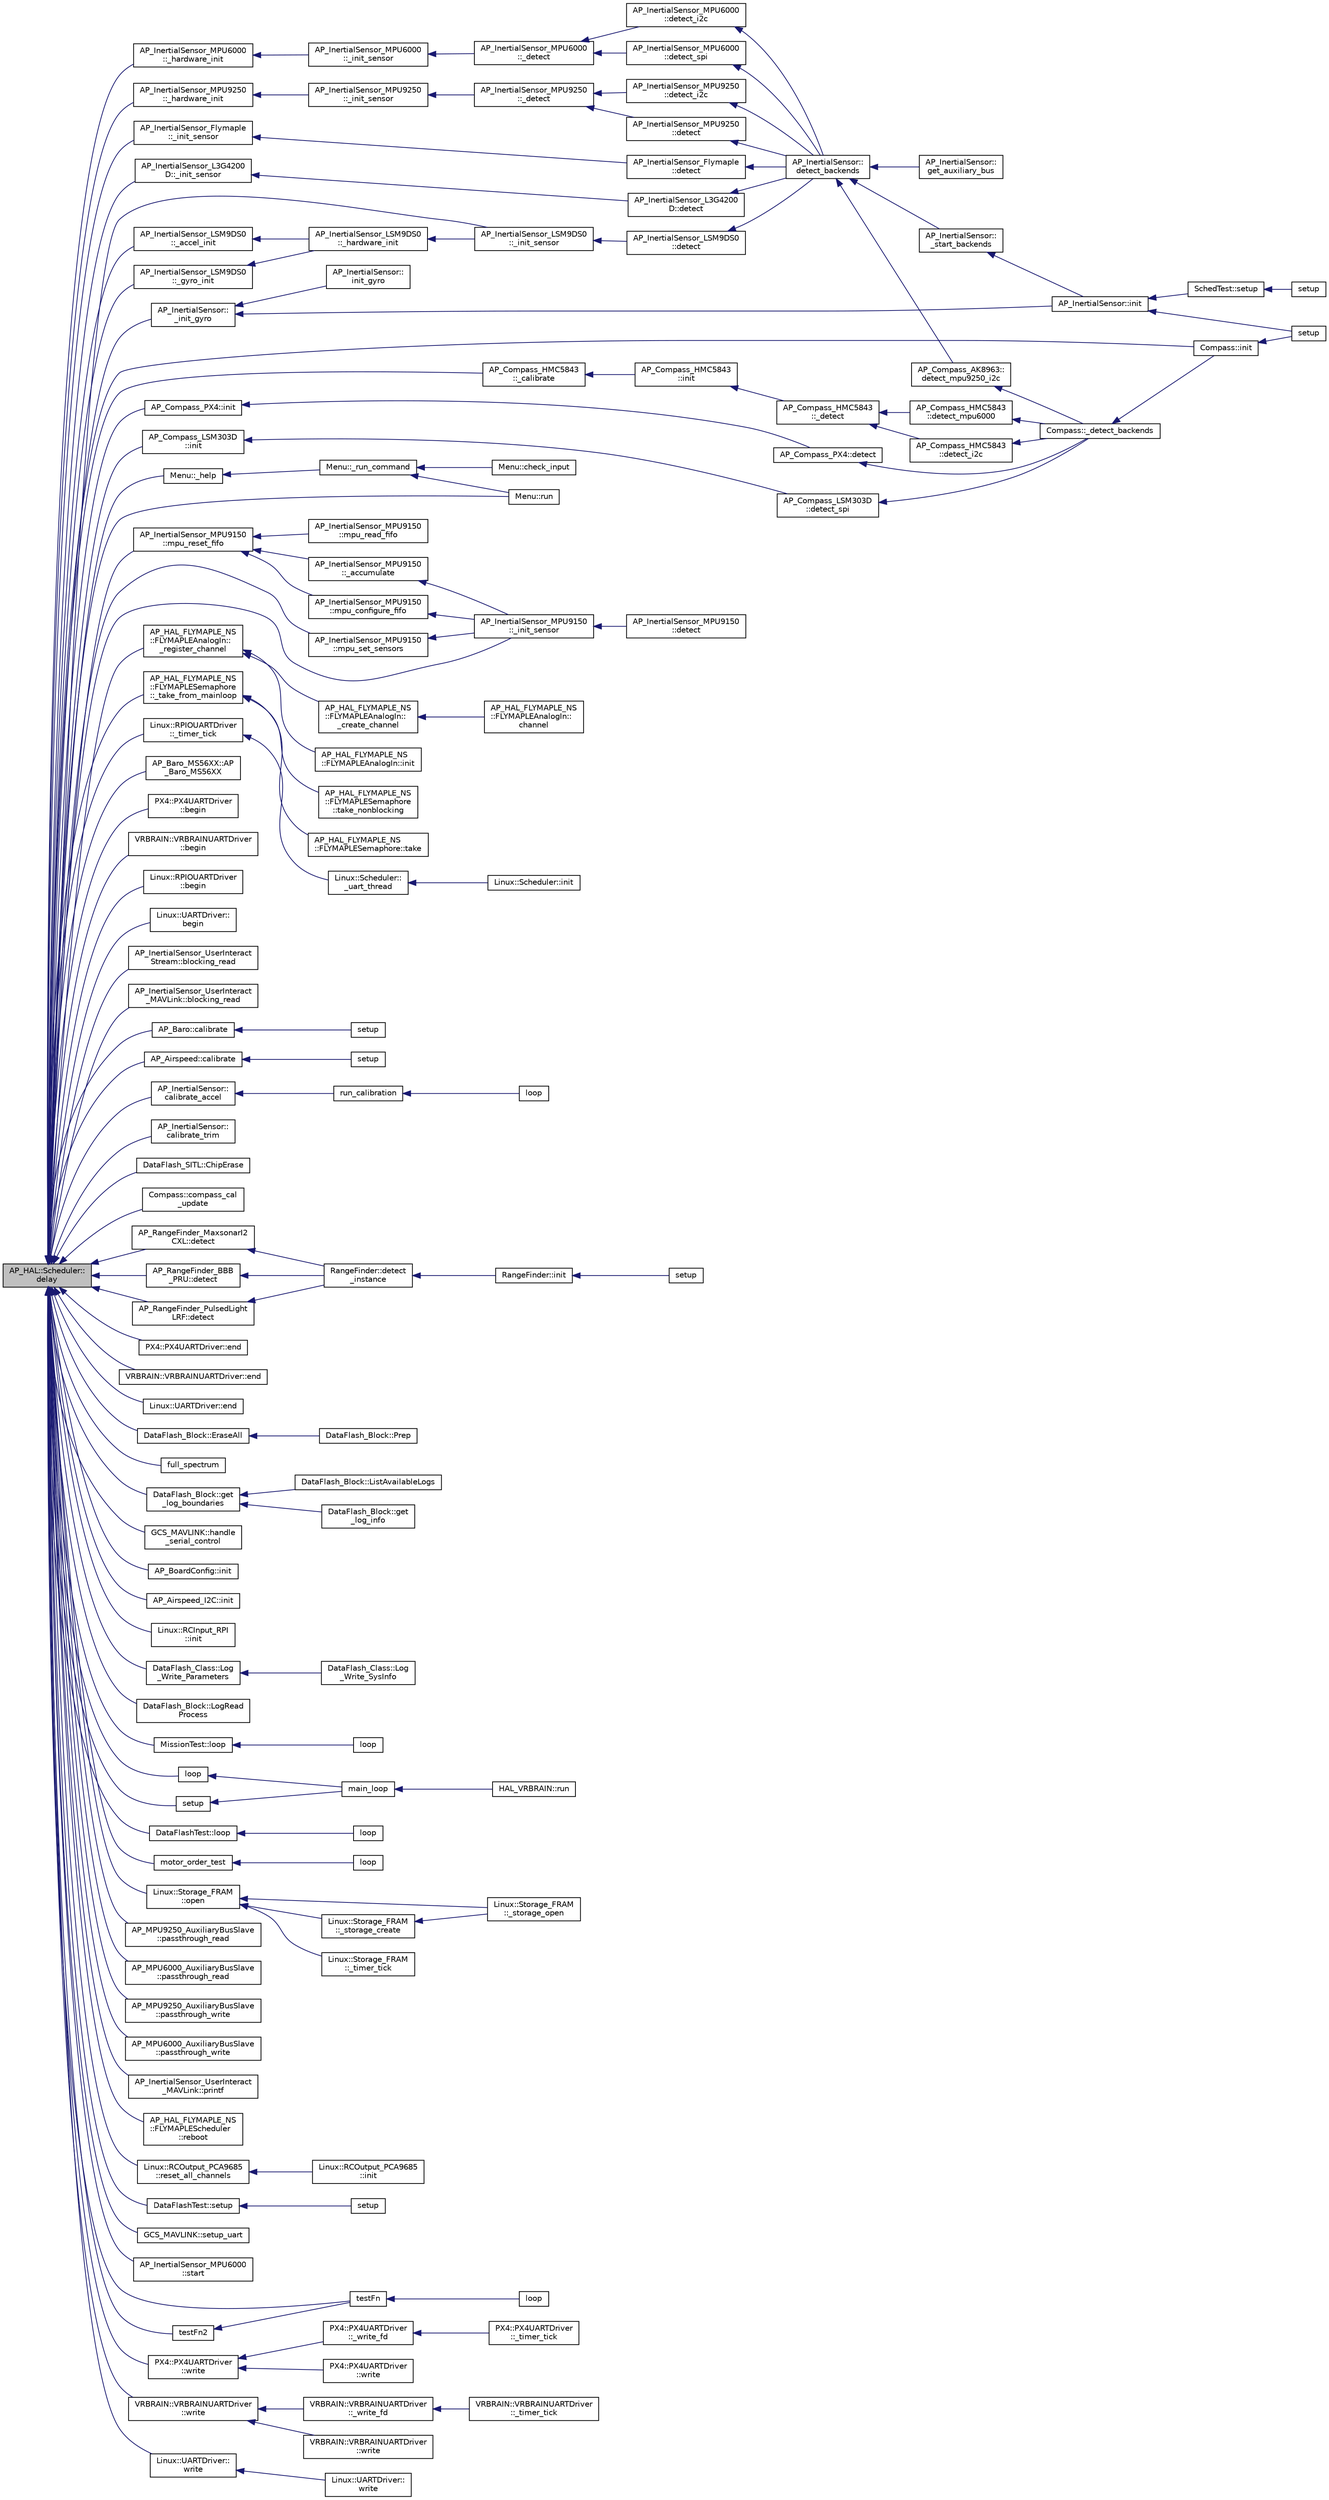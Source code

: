 digraph "AP_HAL::Scheduler::delay"
{
 // INTERACTIVE_SVG=YES
  edge [fontname="Helvetica",fontsize="10",labelfontname="Helvetica",labelfontsize="10"];
  node [fontname="Helvetica",fontsize="10",shape=record];
  rankdir="LR";
  Node1 [label="AP_HAL::Scheduler::\ldelay",height=0.2,width=0.4,color="black", fillcolor="grey75", style="filled", fontcolor="black"];
  Node1 -> Node2 [dir="back",color="midnightblue",fontsize="10",style="solid",fontname="Helvetica"];
  Node2 [label="AP_InertialSensor_LSM9DS0\l::_accel_init",height=0.2,width=0.4,color="black", fillcolor="white", style="filled",URL="$classAP__InertialSensor__LSM9DS0.html#aaf475e872a0f8700eeaae195ea69f097"];
  Node2 -> Node3 [dir="back",color="midnightblue",fontsize="10",style="solid",fontname="Helvetica"];
  Node3 [label="AP_InertialSensor_LSM9DS0\l::_hardware_init",height=0.2,width=0.4,color="black", fillcolor="white", style="filled",URL="$classAP__InertialSensor__LSM9DS0.html#acb102d8d40344dc71c8332ddbb45cb73"];
  Node3 -> Node4 [dir="back",color="midnightblue",fontsize="10",style="solid",fontname="Helvetica"];
  Node4 [label="AP_InertialSensor_LSM9DS0\l::_init_sensor",height=0.2,width=0.4,color="black", fillcolor="white", style="filled",URL="$classAP__InertialSensor__LSM9DS0.html#a62227996a40da07a9733ace45b6b0c71"];
  Node4 -> Node5 [dir="back",color="midnightblue",fontsize="10",style="solid",fontname="Helvetica"];
  Node5 [label="AP_InertialSensor_LSM9DS0\l::detect",height=0.2,width=0.4,color="black", fillcolor="white", style="filled",URL="$classAP__InertialSensor__LSM9DS0.html#a7230ea583e99a0fb4ae49a2205ea67e8"];
  Node5 -> Node6 [dir="back",color="midnightblue",fontsize="10",style="solid",fontname="Helvetica"];
  Node6 [label="AP_InertialSensor::\ldetect_backends",height=0.2,width=0.4,color="black", fillcolor="white", style="filled",URL="$classAP__InertialSensor.html#a8967734e82a4f472c6d8ddd8db656804"];
  Node6 -> Node7 [dir="back",color="midnightblue",fontsize="10",style="solid",fontname="Helvetica"];
  Node7 [label="AP_InertialSensor::\l_start_backends",height=0.2,width=0.4,color="black", fillcolor="white", style="filled",URL="$classAP__InertialSensor.html#a9949b7e301b0d7a5f3e59385d2e8d97a"];
  Node7 -> Node8 [dir="back",color="midnightblue",fontsize="10",style="solid",fontname="Helvetica"];
  Node8 [label="AP_InertialSensor::init",height=0.2,width=0.4,color="black", fillcolor="white", style="filled",URL="$classAP__InertialSensor.html#ab1cdd1c7cc2a0a2631e5deadfc960e80"];
  Node8 -> Node9 [dir="back",color="midnightblue",fontsize="10",style="solid",fontname="Helvetica"];
  Node9 [label="SchedTest::setup",height=0.2,width=0.4,color="black", fillcolor="white", style="filled",URL="$classSchedTest.html#ae9afb73f76391e34d47286a516fe5292"];
  Node9 -> Node10 [dir="back",color="midnightblue",fontsize="10",style="solid",fontname="Helvetica"];
  Node10 [label="setup",height=0.2,width=0.4,color="black", fillcolor="white", style="filled",URL="$Scheduler__test_8cpp.html#a7dfd9b79bc5a37d7df40207afbc5431f"];
  Node8 -> Node11 [dir="back",color="midnightblue",fontsize="10",style="solid",fontname="Helvetica"];
  Node11 [label="setup",height=0.2,width=0.4,color="black", fillcolor="white", style="filled",URL="$AHRS__Test_8cpp.html#a7dfd9b79bc5a37d7df40207afbc5431f"];
  Node6 -> Node12 [dir="back",color="midnightblue",fontsize="10",style="solid",fontname="Helvetica"];
  Node12 [label="AP_Compass_AK8963::\ldetect_mpu9250_i2c",height=0.2,width=0.4,color="black", fillcolor="white", style="filled",URL="$classAP__Compass__AK8963.html#a0d77d55639011a39fa39a3fbfb11b9be"];
  Node12 -> Node13 [dir="back",color="midnightblue",fontsize="10",style="solid",fontname="Helvetica"];
  Node13 [label="Compass::_detect_backends",height=0.2,width=0.4,color="black", fillcolor="white", style="filled",URL="$classCompass.html#a1c48170d8c8966b22fb150b1634443ec"];
  Node13 -> Node14 [dir="back",color="midnightblue",fontsize="10",style="solid",fontname="Helvetica"];
  Node14 [label="Compass::init",height=0.2,width=0.4,color="black", fillcolor="white", style="filled",URL="$classCompass.html#a190aefc281aba88c7b16e4fc58035c5e"];
  Node14 -> Node11 [dir="back",color="midnightblue",fontsize="10",style="solid",fontname="Helvetica"];
  Node6 -> Node15 [dir="back",color="midnightblue",fontsize="10",style="solid",fontname="Helvetica"];
  Node15 [label="AP_InertialSensor::\lget_auxiliary_bus",height=0.2,width=0.4,color="black", fillcolor="white", style="filled",URL="$classAP__InertialSensor.html#ad649def5689aecaebca16cf910d77fd8"];
  Node1 -> Node16 [dir="back",color="midnightblue",fontsize="10",style="solid",fontname="Helvetica"];
  Node16 [label="AP_Compass_HMC5843\l::_calibrate",height=0.2,width=0.4,color="black", fillcolor="white", style="filled",URL="$classAP__Compass__HMC5843.html#a9e3aafaa39303b535ee18734a37bd302"];
  Node16 -> Node17 [dir="back",color="midnightblue",fontsize="10",style="solid",fontname="Helvetica"];
  Node17 [label="AP_Compass_HMC5843\l::init",height=0.2,width=0.4,color="black", fillcolor="white", style="filled",URL="$classAP__Compass__HMC5843.html#ae8fe5f87eb75452d7cfd4293a9bbfc7e"];
  Node17 -> Node18 [dir="back",color="midnightblue",fontsize="10",style="solid",fontname="Helvetica"];
  Node18 [label="AP_Compass_HMC5843\l::_detect",height=0.2,width=0.4,color="black", fillcolor="white", style="filled",URL="$classAP__Compass__HMC5843.html#a6cde73dacd04d683c7d322092bc8e0d2"];
  Node18 -> Node19 [dir="back",color="midnightblue",fontsize="10",style="solid",fontname="Helvetica"];
  Node19 [label="AP_Compass_HMC5843\l::detect_i2c",height=0.2,width=0.4,color="black", fillcolor="white", style="filled",URL="$classAP__Compass__HMC5843.html#af8b259ced00dad7c679fc23c4df82e55"];
  Node19 -> Node13 [dir="back",color="midnightblue",fontsize="10",style="solid",fontname="Helvetica"];
  Node18 -> Node20 [dir="back",color="midnightblue",fontsize="10",style="solid",fontname="Helvetica"];
  Node20 [label="AP_Compass_HMC5843\l::detect_mpu6000",height=0.2,width=0.4,color="black", fillcolor="white", style="filled",URL="$classAP__Compass__HMC5843.html#a2d2ef5ae1ad3257d2e44ffb6eeb1b866"];
  Node20 -> Node13 [dir="back",color="midnightblue",fontsize="10",style="solid",fontname="Helvetica"];
  Node1 -> Node21 [dir="back",color="midnightblue",fontsize="10",style="solid",fontname="Helvetica"];
  Node21 [label="AP_InertialSensor_LSM9DS0\l::_gyro_init",height=0.2,width=0.4,color="black", fillcolor="white", style="filled",URL="$classAP__InertialSensor__LSM9DS0.html#a3ea0c053fc2c57d0fd57f78011c6959a"];
  Node21 -> Node3 [dir="back",color="midnightblue",fontsize="10",style="solid",fontname="Helvetica"];
  Node1 -> Node22 [dir="back",color="midnightblue",fontsize="10",style="solid",fontname="Helvetica"];
  Node22 [label="AP_InertialSensor_MPU9250\l::_hardware_init",height=0.2,width=0.4,color="black", fillcolor="white", style="filled",URL="$classAP__InertialSensor__MPU9250.html#a7915f9935d7e94cc17611d0a2927a1c9"];
  Node22 -> Node23 [dir="back",color="midnightblue",fontsize="10",style="solid",fontname="Helvetica"];
  Node23 [label="AP_InertialSensor_MPU9250\l::_init_sensor",height=0.2,width=0.4,color="black", fillcolor="white", style="filled",URL="$classAP__InertialSensor__MPU9250.html#a8eaf550b652bbf44d3c113807c3a7b27"];
  Node23 -> Node24 [dir="back",color="midnightblue",fontsize="10",style="solid",fontname="Helvetica"];
  Node24 [label="AP_InertialSensor_MPU9250\l::_detect",height=0.2,width=0.4,color="black", fillcolor="white", style="filled",URL="$classAP__InertialSensor__MPU9250.html#aa21bf1c9641b52b380aa5446d9c22729"];
  Node24 -> Node25 [dir="back",color="midnightblue",fontsize="10",style="solid",fontname="Helvetica"];
  Node25 [label="AP_InertialSensor_MPU9250\l::detect",height=0.2,width=0.4,color="black", fillcolor="white", style="filled",URL="$classAP__InertialSensor__MPU9250.html#ad855b503292ccf6630c5df05ac5893bc"];
  Node25 -> Node6 [dir="back",color="midnightblue",fontsize="10",style="solid",fontname="Helvetica"];
  Node24 -> Node26 [dir="back",color="midnightblue",fontsize="10",style="solid",fontname="Helvetica"];
  Node26 [label="AP_InertialSensor_MPU9250\l::detect_i2c",height=0.2,width=0.4,color="black", fillcolor="white", style="filled",URL="$classAP__InertialSensor__MPU9250.html#ad5d530a2bb50d34a7476898369c239d5"];
  Node26 -> Node6 [dir="back",color="midnightblue",fontsize="10",style="solid",fontname="Helvetica"];
  Node1 -> Node27 [dir="back",color="midnightblue",fontsize="10",style="solid",fontname="Helvetica"];
  Node27 [label="AP_InertialSensor_MPU6000\l::_hardware_init",height=0.2,width=0.4,color="black", fillcolor="white", style="filled",URL="$classAP__InertialSensor__MPU6000.html#ab1b55d6a0819436152c2a8dc6780104f"];
  Node27 -> Node28 [dir="back",color="midnightblue",fontsize="10",style="solid",fontname="Helvetica"];
  Node28 [label="AP_InertialSensor_MPU6000\l::_init_sensor",height=0.2,width=0.4,color="black", fillcolor="white", style="filled",URL="$classAP__InertialSensor__MPU6000.html#a50be758eef3a4d1538323bab21349d2c"];
  Node28 -> Node29 [dir="back",color="midnightblue",fontsize="10",style="solid",fontname="Helvetica"];
  Node29 [label="AP_InertialSensor_MPU6000\l::_detect",height=0.2,width=0.4,color="black", fillcolor="white", style="filled",URL="$classAP__InertialSensor__MPU6000.html#a9dd2ad096a05bf6c0a616ad8d75c0853"];
  Node29 -> Node30 [dir="back",color="midnightblue",fontsize="10",style="solid",fontname="Helvetica"];
  Node30 [label="AP_InertialSensor_MPU6000\l::detect_i2c",height=0.2,width=0.4,color="black", fillcolor="white", style="filled",URL="$classAP__InertialSensor__MPU6000.html#a1f124c85e350b17ad5313643eb0ecc98"];
  Node30 -> Node6 [dir="back",color="midnightblue",fontsize="10",style="solid",fontname="Helvetica"];
  Node29 -> Node31 [dir="back",color="midnightblue",fontsize="10",style="solid",fontname="Helvetica"];
  Node31 [label="AP_InertialSensor_MPU6000\l::detect_spi",height=0.2,width=0.4,color="black", fillcolor="white", style="filled",URL="$classAP__InertialSensor__MPU6000.html#ace4117460d79d69bcf4125dfbd38a22d"];
  Node31 -> Node6 [dir="back",color="midnightblue",fontsize="10",style="solid",fontname="Helvetica"];
  Node1 -> Node32 [dir="back",color="midnightblue",fontsize="10",style="solid",fontname="Helvetica"];
  Node32 [label="Menu::_help",height=0.2,width=0.4,color="black", fillcolor="white", style="filled",URL="$classMenu.html#abdbbcbf943aef6f367b181cdf5df58ec",tooltip="implements the &#39;help&#39; command "];
  Node32 -> Node33 [dir="back",color="midnightblue",fontsize="10",style="solid",fontname="Helvetica"];
  Node33 [label="Menu::_run_command",height=0.2,width=0.4,color="black", fillcolor="white", style="filled",URL="$classMenu.html#a95896e17c24c512b0ffded9661204cc9"];
  Node33 -> Node34 [dir="back",color="midnightblue",fontsize="10",style="solid",fontname="Helvetica"];
  Node34 [label="Menu::check_input",height=0.2,width=0.4,color="black", fillcolor="white", style="filled",URL="$classMenu.html#a5ee8a65cae6ca12d570d5f665e2c665c"];
  Node33 -> Node35 [dir="back",color="midnightblue",fontsize="10",style="solid",fontname="Helvetica"];
  Node35 [label="Menu::run",height=0.2,width=0.4,color="black", fillcolor="white", style="filled",URL="$classMenu.html#a8424e0886499d6901c1d2406c568709c",tooltip="menu runner "];
  Node1 -> Node36 [dir="back",color="midnightblue",fontsize="10",style="solid",fontname="Helvetica"];
  Node36 [label="AP_InertialSensor::\l_init_gyro",height=0.2,width=0.4,color="black", fillcolor="white", style="filled",URL="$classAP__InertialSensor.html#a8744303832541bef0025d9698468938c"];
  Node36 -> Node8 [dir="back",color="midnightblue",fontsize="10",style="solid",fontname="Helvetica"];
  Node36 -> Node37 [dir="back",color="midnightblue",fontsize="10",style="solid",fontname="Helvetica"];
  Node37 [label="AP_InertialSensor::\linit_gyro",height=0.2,width=0.4,color="black", fillcolor="white", style="filled",URL="$classAP__InertialSensor.html#a424609d1eb3dc8473040c9e6f87771ad"];
  Node1 -> Node38 [dir="back",color="midnightblue",fontsize="10",style="solid",fontname="Helvetica"];
  Node38 [label="AP_InertialSensor_Flymaple\l::_init_sensor",height=0.2,width=0.4,color="black", fillcolor="white", style="filled",URL="$classAP__InertialSensor__Flymaple.html#ab88dfea90e4a971be10615f68d4e89bf"];
  Node38 -> Node39 [dir="back",color="midnightblue",fontsize="10",style="solid",fontname="Helvetica"];
  Node39 [label="AP_InertialSensor_Flymaple\l::detect",height=0.2,width=0.4,color="black", fillcolor="white", style="filled",URL="$classAP__InertialSensor__Flymaple.html#ae3e691d7e30d800ca000f31c7cbb4b6b"];
  Node39 -> Node6 [dir="back",color="midnightblue",fontsize="10",style="solid",fontname="Helvetica"];
  Node1 -> Node40 [dir="back",color="midnightblue",fontsize="10",style="solid",fontname="Helvetica"];
  Node40 [label="AP_InertialSensor_MPU9150\l::_init_sensor",height=0.2,width=0.4,color="black", fillcolor="white", style="filled",URL="$classAP__InertialSensor__MPU9150.html#a5d916ede262de822fd6ab45c93e036ae"];
  Node40 -> Node41 [dir="back",color="midnightblue",fontsize="10",style="solid",fontname="Helvetica"];
  Node41 [label="AP_InertialSensor_MPU9150\l::detect",height=0.2,width=0.4,color="black", fillcolor="white", style="filled",URL="$classAP__InertialSensor__MPU9150.html#a5ccaed9383c0dd4ba0450d690f2284b7"];
  Node1 -> Node42 [dir="back",color="midnightblue",fontsize="10",style="solid",fontname="Helvetica"];
  Node42 [label="AP_InertialSensor_L3G4200\lD::_init_sensor",height=0.2,width=0.4,color="black", fillcolor="white", style="filled",URL="$classAP__InertialSensor__L3G4200D.html#ab760fee272b11822568d94d55734d2f2"];
  Node42 -> Node43 [dir="back",color="midnightblue",fontsize="10",style="solid",fontname="Helvetica"];
  Node43 [label="AP_InertialSensor_L3G4200\lD::detect",height=0.2,width=0.4,color="black", fillcolor="white", style="filled",URL="$classAP__InertialSensor__L3G4200D.html#a703c8cb7bc62f267094a027bb43da4f6"];
  Node43 -> Node6 [dir="back",color="midnightblue",fontsize="10",style="solid",fontname="Helvetica"];
  Node1 -> Node4 [dir="back",color="midnightblue",fontsize="10",style="solid",fontname="Helvetica"];
  Node1 -> Node44 [dir="back",color="midnightblue",fontsize="10",style="solid",fontname="Helvetica"];
  Node44 [label="AP_HAL_FLYMAPLE_NS\l::FLYMAPLEAnalogIn::\l_register_channel",height=0.2,width=0.4,color="black", fillcolor="white", style="filled",URL="$classAP__HAL__FLYMAPLE__NS_1_1FLYMAPLEAnalogIn.html#a464a230e09b4da2b1833c78272298dc2"];
  Node44 -> Node45 [dir="back",color="midnightblue",fontsize="10",style="solid",fontname="Helvetica"];
  Node45 [label="AP_HAL_FLYMAPLE_NS\l::FLYMAPLEAnalogIn::init",height=0.2,width=0.4,color="black", fillcolor="white", style="filled",URL="$classAP__HAL__FLYMAPLE__NS_1_1FLYMAPLEAnalogIn.html#ae423a39ebccf9024db5e7097a6c0a7ca"];
  Node44 -> Node46 [dir="back",color="midnightblue",fontsize="10",style="solid",fontname="Helvetica"];
  Node46 [label="AP_HAL_FLYMAPLE_NS\l::FLYMAPLEAnalogIn::\l_create_channel",height=0.2,width=0.4,color="black", fillcolor="white", style="filled",URL="$classAP__HAL__FLYMAPLE__NS_1_1FLYMAPLEAnalogIn.html#aeb59ca848fa480afa4de9877378789f8"];
  Node46 -> Node47 [dir="back",color="midnightblue",fontsize="10",style="solid",fontname="Helvetica"];
  Node47 [label="AP_HAL_FLYMAPLE_NS\l::FLYMAPLEAnalogIn::\lchannel",height=0.2,width=0.4,color="black", fillcolor="white", style="filled",URL="$classAP__HAL__FLYMAPLE__NS_1_1FLYMAPLEAnalogIn.html#ab812f17de508aed353d5676b7aa7f781"];
  Node1 -> Node48 [dir="back",color="midnightblue",fontsize="10",style="solid",fontname="Helvetica"];
  Node48 [label="AP_HAL_FLYMAPLE_NS\l::FLYMAPLESemaphore\l::_take_from_mainloop",height=0.2,width=0.4,color="black", fillcolor="white", style="filled",URL="$classAP__HAL__FLYMAPLE__NS_1_1FLYMAPLESemaphore.html#aed972fde1feca0e9a5ddc06f136eb109"];
  Node48 -> Node49 [dir="back",color="midnightblue",fontsize="10",style="solid",fontname="Helvetica"];
  Node49 [label="AP_HAL_FLYMAPLE_NS\l::FLYMAPLESemaphore::take",height=0.2,width=0.4,color="black", fillcolor="white", style="filled",URL="$classAP__HAL__FLYMAPLE__NS_1_1FLYMAPLESemaphore.html#aa19bab1fef9d9c5aa91da3c606ecd129"];
  Node48 -> Node50 [dir="back",color="midnightblue",fontsize="10",style="solid",fontname="Helvetica"];
  Node50 [label="AP_HAL_FLYMAPLE_NS\l::FLYMAPLESemaphore\l::take_nonblocking",height=0.2,width=0.4,color="black", fillcolor="white", style="filled",URL="$classAP__HAL__FLYMAPLE__NS_1_1FLYMAPLESemaphore.html#ad241d2ea822f3a86d355a503fd4ea299"];
  Node1 -> Node51 [dir="back",color="midnightblue",fontsize="10",style="solid",fontname="Helvetica"];
  Node51 [label="Linux::RPIOUARTDriver\l::_timer_tick",height=0.2,width=0.4,color="black", fillcolor="white", style="filled",URL="$classLinux_1_1RPIOUARTDriver.html#ab5553bf130bd1b133d8c03fd67b769be"];
  Node51 -> Node52 [dir="back",color="midnightblue",fontsize="10",style="solid",fontname="Helvetica"];
  Node52 [label="Linux::Scheduler::\l_uart_thread",height=0.2,width=0.4,color="black", fillcolor="white", style="filled",URL="$classLinux_1_1Scheduler.html#a599c62f8da5b055f5c3aca38b39de583"];
  Node52 -> Node53 [dir="back",color="midnightblue",fontsize="10",style="solid",fontname="Helvetica"];
  Node53 [label="Linux::Scheduler::init",height=0.2,width=0.4,color="black", fillcolor="white", style="filled",URL="$classLinux_1_1Scheduler.html#a58e61fba523c82d8c0f7f26f4e1b0ff8"];
  Node1 -> Node54 [dir="back",color="midnightblue",fontsize="10",style="solid",fontname="Helvetica"];
  Node54 [label="AP_Baro_MS56XX::AP\l_Baro_MS56XX",height=0.2,width=0.4,color="black", fillcolor="white", style="filled",URL="$classAP__Baro__MS56XX.html#af56400c21e9cfbadf82c495a7da0aab3"];
  Node1 -> Node55 [dir="back",color="midnightblue",fontsize="10",style="solid",fontname="Helvetica"];
  Node55 [label="PX4::PX4UARTDriver\l::begin",height=0.2,width=0.4,color="black", fillcolor="white", style="filled",URL="$classPX4_1_1PX4UARTDriver.html#a504e88a18d9449552c5ddfe94e14964f"];
  Node1 -> Node56 [dir="back",color="midnightblue",fontsize="10",style="solid",fontname="Helvetica"];
  Node56 [label="VRBRAIN::VRBRAINUARTDriver\l::begin",height=0.2,width=0.4,color="black", fillcolor="white", style="filled",URL="$classVRBRAIN_1_1VRBRAINUARTDriver.html#a8ca012e11aed6248b50d5e382c3e1084"];
  Node1 -> Node57 [dir="back",color="midnightblue",fontsize="10",style="solid",fontname="Helvetica"];
  Node57 [label="Linux::RPIOUARTDriver\l::begin",height=0.2,width=0.4,color="black", fillcolor="white", style="filled",URL="$classLinux_1_1RPIOUARTDriver.html#ab1aeed6da0769e1add420c3946f68769"];
  Node1 -> Node58 [dir="back",color="midnightblue",fontsize="10",style="solid",fontname="Helvetica"];
  Node58 [label="Linux::UARTDriver::\lbegin",height=0.2,width=0.4,color="black", fillcolor="white", style="filled",URL="$classLinux_1_1UARTDriver.html#a3c0680a281a3832fe9bae399ef9b8854"];
  Node1 -> Node59 [dir="back",color="midnightblue",fontsize="10",style="solid",fontname="Helvetica"];
  Node59 [label="AP_InertialSensor_UserInteract\lStream::blocking_read",height=0.2,width=0.4,color="black", fillcolor="white", style="filled",URL="$classAP__InertialSensor__UserInteractStream.html#ad54f70bec8b0e4a8a2d3d4383de05c07"];
  Node1 -> Node60 [dir="back",color="midnightblue",fontsize="10",style="solid",fontname="Helvetica"];
  Node60 [label="AP_InertialSensor_UserInteract\l_MAVLink::blocking_read",height=0.2,width=0.4,color="black", fillcolor="white", style="filled",URL="$classAP__InertialSensor__UserInteract__MAVLink.html#a48aca70929432691988f04da6a6797e9"];
  Node1 -> Node61 [dir="back",color="midnightblue",fontsize="10",style="solid",fontname="Helvetica"];
  Node61 [label="AP_Baro::calibrate",height=0.2,width=0.4,color="black", fillcolor="white", style="filled",URL="$classAP__Baro.html#aead101a2ea48cacf195ea157e8b5c7da"];
  Node61 -> Node62 [dir="back",color="midnightblue",fontsize="10",style="solid",fontname="Helvetica"];
  Node62 [label="setup",height=0.2,width=0.4,color="black", fillcolor="white", style="filled",URL="$BARO__generic_8cpp.html#a4fc01d736fe50cf5b977f755b675f11d"];
  Node1 -> Node63 [dir="back",color="midnightblue",fontsize="10",style="solid",fontname="Helvetica"];
  Node63 [label="AP_Airspeed::calibrate",height=0.2,width=0.4,color="black", fillcolor="white", style="filled",URL="$classAP__Airspeed.html#afb7c91590b3efc00ee2d72cc6bcc856f"];
  Node63 -> Node64 [dir="back",color="midnightblue",fontsize="10",style="solid",fontname="Helvetica"];
  Node64 [label="setup",height=0.2,width=0.4,color="black", fillcolor="white", style="filled",URL="$Airspeed_8cpp.html#a4fc01d736fe50cf5b977f755b675f11d"];
  Node1 -> Node65 [dir="back",color="midnightblue",fontsize="10",style="solid",fontname="Helvetica"];
  Node65 [label="AP_InertialSensor::\lcalibrate_accel",height=0.2,width=0.4,color="black", fillcolor="white", style="filled",URL="$classAP__InertialSensor.html#a9a2e96ead5ec6958cc5428807318ee6b"];
  Node65 -> Node66 [dir="back",color="midnightblue",fontsize="10",style="solid",fontname="Helvetica"];
  Node66 [label="run_calibration",height=0.2,width=0.4,color="black", fillcolor="white", style="filled",URL="$INS__generic_8cpp.html#a2678ad991b638bbaac0ea234cdc5d60b"];
  Node66 -> Node67 [dir="back",color="midnightblue",fontsize="10",style="solid",fontname="Helvetica"];
  Node67 [label="loop",height=0.2,width=0.4,color="black", fillcolor="white", style="filled",URL="$INS__generic_8cpp.html#a0b33edabd7f1c4e4a0bf32c67269be2f"];
  Node1 -> Node68 [dir="back",color="midnightblue",fontsize="10",style="solid",fontname="Helvetica"];
  Node68 [label="AP_InertialSensor::\lcalibrate_trim",height=0.2,width=0.4,color="black", fillcolor="white", style="filled",URL="$classAP__InertialSensor.html#ad87496184e3c6a775a10b3b5eb069cd9"];
  Node1 -> Node69 [dir="back",color="midnightblue",fontsize="10",style="solid",fontname="Helvetica"];
  Node69 [label="DataFlash_SITL::ChipErase",height=0.2,width=0.4,color="black", fillcolor="white", style="filled",URL="$classDataFlash__SITL.html#ad6928652daaf4700ecbf89abe32e66e5"];
  Node1 -> Node70 [dir="back",color="midnightblue",fontsize="10",style="solid",fontname="Helvetica"];
  Node70 [label="Compass::compass_cal\l_update",height=0.2,width=0.4,color="black", fillcolor="white", style="filled",URL="$classCompass.html#ab8b1d18b185660a957d2faf417e9b1dd"];
  Node1 -> Node71 [dir="back",color="midnightblue",fontsize="10",style="solid",fontname="Helvetica"];
  Node71 [label="AP_RangeFinder_MaxsonarI2\lCXL::detect",height=0.2,width=0.4,color="black", fillcolor="white", style="filled",URL="$classAP__RangeFinder__MaxsonarI2CXL.html#a63b2fdab67041f94c16928e1764871b2"];
  Node71 -> Node72 [dir="back",color="midnightblue",fontsize="10",style="solid",fontname="Helvetica"];
  Node72 [label="RangeFinder::detect\l_instance",height=0.2,width=0.4,color="black", fillcolor="white", style="filled",URL="$classRangeFinder.html#a7f7f9dce880eb37d53df67cba39bdda9"];
  Node72 -> Node73 [dir="back",color="midnightblue",fontsize="10",style="solid",fontname="Helvetica"];
  Node73 [label="RangeFinder::init",height=0.2,width=0.4,color="black", fillcolor="white", style="filled",URL="$classRangeFinder.html#a1c2d6a488e35a856814b5d48ca3d5d9e"];
  Node73 -> Node74 [dir="back",color="midnightblue",fontsize="10",style="solid",fontname="Helvetica"];
  Node74 [label="setup",height=0.2,width=0.4,color="black", fillcolor="white", style="filled",URL="$RFIND__test_8cpp.html#a4fc01d736fe50cf5b977f755b675f11d"];
  Node1 -> Node75 [dir="back",color="midnightblue",fontsize="10",style="solid",fontname="Helvetica"];
  Node75 [label="AP_RangeFinder_BBB\l_PRU::detect",height=0.2,width=0.4,color="black", fillcolor="white", style="filled",URL="$classAP__RangeFinder__BBB__PRU.html#ab94b345fb67b99e3e9caefb0d33957ef"];
  Node75 -> Node72 [dir="back",color="midnightblue",fontsize="10",style="solid",fontname="Helvetica"];
  Node1 -> Node76 [dir="back",color="midnightblue",fontsize="10",style="solid",fontname="Helvetica"];
  Node76 [label="AP_RangeFinder_PulsedLight\lLRF::detect",height=0.2,width=0.4,color="black", fillcolor="white", style="filled",URL="$classAP__RangeFinder__PulsedLightLRF.html#a12f05561023eacee38730a22aeaef09c"];
  Node76 -> Node72 [dir="back",color="midnightblue",fontsize="10",style="solid",fontname="Helvetica"];
  Node1 -> Node77 [dir="back",color="midnightblue",fontsize="10",style="solid",fontname="Helvetica"];
  Node77 [label="PX4::PX4UARTDriver::end",height=0.2,width=0.4,color="black", fillcolor="white", style="filled",URL="$classPX4_1_1PX4UARTDriver.html#abdc913b4417cde8c0402763d576fe70f"];
  Node1 -> Node78 [dir="back",color="midnightblue",fontsize="10",style="solid",fontname="Helvetica"];
  Node78 [label="VRBRAIN::VRBRAINUARTDriver::end",height=0.2,width=0.4,color="black", fillcolor="white", style="filled",URL="$classVRBRAIN_1_1VRBRAINUARTDriver.html#a2afdb4361f0b242ba9c384870e8143b8"];
  Node1 -> Node79 [dir="back",color="midnightblue",fontsize="10",style="solid",fontname="Helvetica"];
  Node79 [label="Linux::UARTDriver::end",height=0.2,width=0.4,color="black", fillcolor="white", style="filled",URL="$classLinux_1_1UARTDriver.html#ae231160b2d30abfbd04804430c7fb23b"];
  Node1 -> Node80 [dir="back",color="midnightblue",fontsize="10",style="solid",fontname="Helvetica"];
  Node80 [label="DataFlash_Block::EraseAll",height=0.2,width=0.4,color="black", fillcolor="white", style="filled",URL="$classDataFlash__Block.html#a731e8607ad128e986be1236d44e8d196"];
  Node80 -> Node81 [dir="back",color="midnightblue",fontsize="10",style="solid",fontname="Helvetica"];
  Node81 [label="DataFlash_Block::Prep",height=0.2,width=0.4,color="black", fillcolor="white", style="filled",URL="$classDataFlash__Block.html#aed1cc96520ac81c33c8bdd882a506490"];
  Node1 -> Node82 [dir="back",color="midnightblue",fontsize="10",style="solid",fontname="Helvetica"];
  Node82 [label="full_spectrum",height=0.2,width=0.4,color="black", fillcolor="white", style="filled",URL="$ToshibaLED__test_8cpp.html#ad67671ab8984d9ed8e667c740735dd94"];
  Node1 -> Node83 [dir="back",color="midnightblue",fontsize="10",style="solid",fontname="Helvetica"];
  Node83 [label="DataFlash_Block::get\l_log_boundaries",height=0.2,width=0.4,color="black", fillcolor="white", style="filled",URL="$classDataFlash__Block.html#a3367c846e32366ff58ddebbf025e42d7"];
  Node83 -> Node84 [dir="back",color="midnightblue",fontsize="10",style="solid",fontname="Helvetica"];
  Node84 [label="DataFlash_Block::get\l_log_info",height=0.2,width=0.4,color="black", fillcolor="white", style="filled",URL="$classDataFlash__Block.html#af70a34ead0a9c81d39ea717fb392abfd"];
  Node83 -> Node85 [dir="back",color="midnightblue",fontsize="10",style="solid",fontname="Helvetica"];
  Node85 [label="DataFlash_Block::ListAvailableLogs",height=0.2,width=0.4,color="black", fillcolor="white", style="filled",URL="$classDataFlash__Block.html#af69dc258faab0de2a9b38e87d4c67799"];
  Node1 -> Node86 [dir="back",color="midnightblue",fontsize="10",style="solid",fontname="Helvetica"];
  Node86 [label="GCS_MAVLINK::handle\l_serial_control",height=0.2,width=0.4,color="black", fillcolor="white", style="filled",URL="$classGCS__MAVLINK.html#adecc982b9dd27229f29b0756733ed137"];
  Node1 -> Node87 [dir="back",color="midnightblue",fontsize="10",style="solid",fontname="Helvetica"];
  Node87 [label="AP_Compass_PX4::init",height=0.2,width=0.4,color="black", fillcolor="white", style="filled",URL="$classAP__Compass__PX4.html#a107c003aea3eff458ade1c3f263d0600"];
  Node87 -> Node88 [dir="back",color="midnightblue",fontsize="10",style="solid",fontname="Helvetica"];
  Node88 [label="AP_Compass_PX4::detect",height=0.2,width=0.4,color="black", fillcolor="white", style="filled",URL="$classAP__Compass__PX4.html#a31f9519f4a0c078771749e2bce1dd988"];
  Node88 -> Node13 [dir="back",color="midnightblue",fontsize="10",style="solid",fontname="Helvetica"];
  Node1 -> Node89 [dir="back",color="midnightblue",fontsize="10",style="solid",fontname="Helvetica"];
  Node89 [label="AP_BoardConfig::init",height=0.2,width=0.4,color="black", fillcolor="white", style="filled",URL="$classAP__BoardConfig.html#a53de1d2c0a124ff0d6e3455126237bb5"];
  Node1 -> Node90 [dir="back",color="midnightblue",fontsize="10",style="solid",fontname="Helvetica"];
  Node90 [label="AP_Airspeed_I2C::init",height=0.2,width=0.4,color="black", fillcolor="white", style="filled",URL="$classAP__Airspeed__I2C.html#a4b23d137404cccf692266d066dd126dc"];
  Node1 -> Node91 [dir="back",color="midnightblue",fontsize="10",style="solid",fontname="Helvetica"];
  Node91 [label="AP_Compass_LSM303D\l::init",height=0.2,width=0.4,color="black", fillcolor="white", style="filled",URL="$classAP__Compass__LSM303D.html#a322cf9c59129cd558a3276f9a2ab1a67"];
  Node91 -> Node92 [dir="back",color="midnightblue",fontsize="10",style="solid",fontname="Helvetica"];
  Node92 [label="AP_Compass_LSM303D\l::detect_spi",height=0.2,width=0.4,color="black", fillcolor="white", style="filled",URL="$classAP__Compass__LSM303D.html#a80232bbbe6f26dc396ba82bd097ce682"];
  Node92 -> Node13 [dir="back",color="midnightblue",fontsize="10",style="solid",fontname="Helvetica"];
  Node1 -> Node14 [dir="back",color="midnightblue",fontsize="10",style="solid",fontname="Helvetica"];
  Node1 -> Node93 [dir="back",color="midnightblue",fontsize="10",style="solid",fontname="Helvetica"];
  Node93 [label="Linux::RCInput_RPI\l::init",height=0.2,width=0.4,color="black", fillcolor="white", style="filled",URL="$classLinux_1_1RCInput__RPI.html#a651a71b014d8809239836ef25443f365"];
  Node1 -> Node94 [dir="back",color="midnightblue",fontsize="10",style="solid",fontname="Helvetica"];
  Node94 [label="DataFlash_Class::Log\l_Write_Parameters",height=0.2,width=0.4,color="black", fillcolor="white", style="filled",URL="$classDataFlash__Class.html#aabd681cff3b516f691fdfb907e37b560"];
  Node94 -> Node95 [dir="back",color="midnightblue",fontsize="10",style="solid",fontname="Helvetica"];
  Node95 [label="DataFlash_Class::Log\l_Write_SysInfo",height=0.2,width=0.4,color="black", fillcolor="white", style="filled",URL="$classDataFlash__Class.html#a7a050ffd6182d655f988f13016e03874"];
  Node1 -> Node96 [dir="back",color="midnightblue",fontsize="10",style="solid",fontname="Helvetica"];
  Node96 [label="DataFlash_Block::LogRead\lProcess",height=0.2,width=0.4,color="black", fillcolor="white", style="filled",URL="$classDataFlash__Block.html#a1e5463499b5f2030d233e75ba86a55b8"];
  Node1 -> Node97 [dir="back",color="midnightblue",fontsize="10",style="solid",fontname="Helvetica"];
  Node97 [label="MissionTest::loop",height=0.2,width=0.4,color="black", fillcolor="white", style="filled",URL="$classMissionTest.html#ab2537e6e678a9468a69cd09f0296aeca"];
  Node97 -> Node98 [dir="back",color="midnightblue",fontsize="10",style="solid",fontname="Helvetica"];
  Node98 [label="loop",height=0.2,width=0.4,color="black", fillcolor="white", style="filled",URL="$AP__Mission__test_8cpp.html#a0b33edabd7f1c4e4a0bf32c67269be2f"];
  Node1 -> Node99 [dir="back",color="midnightblue",fontsize="10",style="solid",fontname="Helvetica"];
  Node99 [label="loop",height=0.2,width=0.4,color="black", fillcolor="white", style="filled",URL="$AC__PID__test_8cpp.html#afe461d27b9c48d5921c00d521181f12f"];
  Node99 -> Node100 [dir="back",color="midnightblue",fontsize="10",style="solid",fontname="Helvetica"];
  Node100 [label="main_loop",height=0.2,width=0.4,color="black", fillcolor="white", style="filled",URL="$HAL__VRBRAIN__Class_8cpp.html#a9bd6e6ad19a651d2c83ab3edb8d51924"];
  Node100 -> Node101 [dir="back",color="midnightblue",fontsize="10",style="solid",fontname="Helvetica"];
  Node101 [label="HAL_VRBRAIN::run",height=0.2,width=0.4,color="black", fillcolor="white", style="filled",URL="$classHAL__VRBRAIN.html#a064bee28bd90473b00c8ee405cdac765"];
  Node1 -> Node102 [dir="back",color="midnightblue",fontsize="10",style="solid",fontname="Helvetica"];
  Node102 [label="DataFlashTest::loop",height=0.2,width=0.4,color="black", fillcolor="white", style="filled",URL="$classDataFlashTest.html#af98f7eebaa25d57e79eec08b52971a0e"];
  Node102 -> Node103 [dir="back",color="midnightblue",fontsize="10",style="solid",fontname="Helvetica"];
  Node103 [label="loop",height=0.2,width=0.4,color="black", fillcolor="white", style="filled",URL="$DataFlash__test_8cpp.html#a0b33edabd7f1c4e4a0bf32c67269be2f"];
  Node1 -> Node104 [dir="back",color="midnightblue",fontsize="10",style="solid",fontname="Helvetica"];
  Node104 [label="motor_order_test",height=0.2,width=0.4,color="black", fillcolor="white", style="filled",URL="$AP__Motors__test_8cpp.html#a57a49546fb6c5b2c9b423caa333e82b1"];
  Node104 -> Node105 [dir="back",color="midnightblue",fontsize="10",style="solid",fontname="Helvetica"];
  Node105 [label="loop",height=0.2,width=0.4,color="black", fillcolor="white", style="filled",URL="$AP__Motors__test_8cpp.html#afe461d27b9c48d5921c00d521181f12f"];
  Node1 -> Node106 [dir="back",color="midnightblue",fontsize="10",style="solid",fontname="Helvetica"];
  Node106 [label="AP_InertialSensor_MPU9150\l::mpu_reset_fifo",height=0.2,width=0.4,color="black", fillcolor="white", style="filled",URL="$classAP__InertialSensor__MPU9150.html#a18a44cafa785c4cd017f08cc5a6890b6",tooltip="Reset FIFO read/write pointers. "];
  Node106 -> Node107 [dir="back",color="midnightblue",fontsize="10",style="solid",fontname="Helvetica"];
  Node107 [label="AP_InertialSensor_MPU9150\l::_accumulate",height=0.2,width=0.4,color="black", fillcolor="white", style="filled",URL="$classAP__InertialSensor__MPU9150.html#aabb66a96ba3568bc39fcb2ed8381e06d",tooltip="Accumulate values from accels and gyros. "];
  Node107 -> Node40 [dir="back",color="midnightblue",fontsize="10",style="solid",fontname="Helvetica"];
  Node106 -> Node108 [dir="back",color="midnightblue",fontsize="10",style="solid",fontname="Helvetica"];
  Node108 [label="AP_InertialSensor_MPU9150\l::mpu_configure_fifo",height=0.2,width=0.4,color="black", fillcolor="white", style="filled",URL="$classAP__InertialSensor__MPU9150.html#adcb93c24e742a509d7a3a83b49a12f94",tooltip="Select which sensors are pushed to FIFO. sensors can contain a combination of the following flags:   ..."];
  Node108 -> Node40 [dir="back",color="midnightblue",fontsize="10",style="solid",fontname="Helvetica"];
  Node106 -> Node109 [dir="back",color="midnightblue",fontsize="10",style="solid",fontname="Helvetica"];
  Node109 [label="AP_InertialSensor_MPU9150\l::mpu_read_fifo",height=0.2,width=0.4,color="black", fillcolor="white", style="filled",URL="$classAP__InertialSensor__MPU9150.html#a4ffc7c830891e19a289795dc80886b42",tooltip="Get one packet from the FIFO. If sensors does not contain a particular sensor, disregard the data ret..."];
  Node1 -> Node110 [dir="back",color="midnightblue",fontsize="10",style="solid",fontname="Helvetica"];
  Node110 [label="AP_InertialSensor_MPU9150\l::mpu_set_sensors",height=0.2,width=0.4,color="black", fillcolor="white", style="filled",URL="$classAP__InertialSensor__MPU9150.html#a6e1dbb9ed5a2d759db59071da683b0fc",tooltip="Turn specific sensors on/off. sensors can contain a combination of the following flags:   INV_X_GYRO..."];
  Node110 -> Node40 [dir="back",color="midnightblue",fontsize="10",style="solid",fontname="Helvetica"];
  Node1 -> Node111 [dir="back",color="midnightblue",fontsize="10",style="solid",fontname="Helvetica"];
  Node111 [label="Linux::Storage_FRAM\l::open",height=0.2,width=0.4,color="black", fillcolor="white", style="filled",URL="$classLinux_1_1Storage__FRAM.html#a20afffb2a7485aa8c0713533150b36e4"];
  Node111 -> Node112 [dir="back",color="midnightblue",fontsize="10",style="solid",fontname="Helvetica"];
  Node112 [label="Linux::Storage_FRAM\l::_storage_create",height=0.2,width=0.4,color="black", fillcolor="white", style="filled",URL="$classLinux_1_1Storage__FRAM.html#a113edc5b350a1e84d25bbd20b2486c11"];
  Node112 -> Node113 [dir="back",color="midnightblue",fontsize="10",style="solid",fontname="Helvetica"];
  Node113 [label="Linux::Storage_FRAM\l::_storage_open",height=0.2,width=0.4,color="black", fillcolor="white", style="filled",URL="$classLinux_1_1Storage__FRAM.html#aedc6849f147fbc13920768c8aca75b91"];
  Node111 -> Node113 [dir="back",color="midnightblue",fontsize="10",style="solid",fontname="Helvetica"];
  Node111 -> Node114 [dir="back",color="midnightblue",fontsize="10",style="solid",fontname="Helvetica"];
  Node114 [label="Linux::Storage_FRAM\l::_timer_tick",height=0.2,width=0.4,color="black", fillcolor="white", style="filled",URL="$classLinux_1_1Storage__FRAM.html#af784c59d3cec417e57b1e1ace122fbab"];
  Node1 -> Node115 [dir="back",color="midnightblue",fontsize="10",style="solid",fontname="Helvetica"];
  Node115 [label="AP_MPU9250_AuxiliaryBusSlave\l::passthrough_read",height=0.2,width=0.4,color="black", fillcolor="white", style="filled",URL="$classAP__MPU9250__AuxiliaryBusSlave.html#a9e634dbcda44192e9d6e2294aeaadc73"];
  Node1 -> Node116 [dir="back",color="midnightblue",fontsize="10",style="solid",fontname="Helvetica"];
  Node116 [label="AP_MPU6000_AuxiliaryBusSlave\l::passthrough_read",height=0.2,width=0.4,color="black", fillcolor="white", style="filled",URL="$classAP__MPU6000__AuxiliaryBusSlave.html#a66d7937e6a854f7dc7629eb3ec3c4a74"];
  Node1 -> Node117 [dir="back",color="midnightblue",fontsize="10",style="solid",fontname="Helvetica"];
  Node117 [label="AP_MPU9250_AuxiliaryBusSlave\l::passthrough_write",height=0.2,width=0.4,color="black", fillcolor="white", style="filled",URL="$classAP__MPU9250__AuxiliaryBusSlave.html#a7d63fd31e605eaf9ccac757a9cb26a86"];
  Node1 -> Node118 [dir="back",color="midnightblue",fontsize="10",style="solid",fontname="Helvetica"];
  Node118 [label="AP_MPU6000_AuxiliaryBusSlave\l::passthrough_write",height=0.2,width=0.4,color="black", fillcolor="white", style="filled",URL="$classAP__MPU6000__AuxiliaryBusSlave.html#a31fd36082845fb932c67cc284d1d6467"];
  Node1 -> Node119 [dir="back",color="midnightblue",fontsize="10",style="solid",fontname="Helvetica"];
  Node119 [label="AP_InertialSensor_UserInteract\l_MAVLink::printf",height=0.2,width=0.4,color="black", fillcolor="white", style="filled",URL="$classAP__InertialSensor__UserInteract__MAVLink.html#a0d69db050c193f5156dbffaaad17dde9"];
  Node1 -> Node120 [dir="back",color="midnightblue",fontsize="10",style="solid",fontname="Helvetica"];
  Node120 [label="AP_HAL_FLYMAPLE_NS\l::FLYMAPLEScheduler\l::reboot",height=0.2,width=0.4,color="black", fillcolor="white", style="filled",URL="$classAP__HAL__FLYMAPLE__NS_1_1FLYMAPLEScheduler.html#abd938eff85f8bdfae0aadfa2f69c3aea"];
  Node1 -> Node121 [dir="back",color="midnightblue",fontsize="10",style="solid",fontname="Helvetica"];
  Node121 [label="Linux::RCOutput_PCA9685\l::reset_all_channels",height=0.2,width=0.4,color="black", fillcolor="white", style="filled",URL="$classLinux_1_1RCOutput__PCA9685.html#aa4f7491e56a60eb5d2f8b5214b853c52"];
  Node121 -> Node122 [dir="back",color="midnightblue",fontsize="10",style="solid",fontname="Helvetica"];
  Node122 [label="Linux::RCOutput_PCA9685\l::init",height=0.2,width=0.4,color="black", fillcolor="white", style="filled",URL="$classLinux_1_1RCOutput__PCA9685.html#a269d77a94caa898707d884ae3047ee87"];
  Node1 -> Node35 [dir="back",color="midnightblue",fontsize="10",style="solid",fontname="Helvetica"];
  Node1 -> Node123 [dir="back",color="midnightblue",fontsize="10",style="solid",fontname="Helvetica"];
  Node123 [label="setup",height=0.2,width=0.4,color="black", fillcolor="white", style="filled",URL="$AC__PID__test_8cpp.html#a4fc01d736fe50cf5b977f755b675f11d"];
  Node123 -> Node100 [dir="back",color="midnightblue",fontsize="10",style="solid",fontname="Helvetica"];
  Node1 -> Node124 [dir="back",color="midnightblue",fontsize="10",style="solid",fontname="Helvetica"];
  Node124 [label="DataFlashTest::setup",height=0.2,width=0.4,color="black", fillcolor="white", style="filled",URL="$classDataFlashTest.html#a8f812fa07edbffe61dfd8d02fddea7f8"];
  Node124 -> Node125 [dir="back",color="midnightblue",fontsize="10",style="solid",fontname="Helvetica"];
  Node125 [label="setup",height=0.2,width=0.4,color="black", fillcolor="white", style="filled",URL="$DataFlash__test_8cpp.html#a7dfd9b79bc5a37d7df40207afbc5431f"];
  Node1 -> Node126 [dir="back",color="midnightblue",fontsize="10",style="solid",fontname="Helvetica"];
  Node126 [label="GCS_MAVLINK::setup_uart",height=0.2,width=0.4,color="black", fillcolor="white", style="filled",URL="$classGCS__MAVLINK.html#a0680c93d81d7de3273931c5bccc890f5"];
  Node1 -> Node127 [dir="back",color="midnightblue",fontsize="10",style="solid",fontname="Helvetica"];
  Node127 [label="AP_InertialSensor_MPU6000\l::start",height=0.2,width=0.4,color="black", fillcolor="white", style="filled",URL="$classAP__InertialSensor__MPU6000.html#acb7932ff986a10057b3d2824185009d4"];
  Node1 -> Node128 [dir="back",color="midnightblue",fontsize="10",style="solid",fontname="Helvetica"];
  Node128 [label="testFn",height=0.2,width=0.4,color="black", fillcolor="white", style="filled",URL="$AP__PerfMon__test_8cpp.html#a5d290a2418c38de1ffb5a68892afd7bf"];
  Node128 -> Node129 [dir="back",color="midnightblue",fontsize="10",style="solid",fontname="Helvetica"];
  Node129 [label="loop",height=0.2,width=0.4,color="black", fillcolor="white", style="filled",URL="$AP__PerfMon__test_8cpp.html#afe461d27b9c48d5921c00d521181f12f"];
  Node1 -> Node130 [dir="back",color="midnightblue",fontsize="10",style="solid",fontname="Helvetica"];
  Node130 [label="testFn2",height=0.2,width=0.4,color="black", fillcolor="white", style="filled",URL="$AP__PerfMon__test_8cpp.html#ac8d35f696588359f7bccd25c70b75e5c"];
  Node130 -> Node128 [dir="back",color="midnightblue",fontsize="10",style="solid",fontname="Helvetica"];
  Node1 -> Node131 [dir="back",color="midnightblue",fontsize="10",style="solid",fontname="Helvetica"];
  Node131 [label="PX4::PX4UARTDriver\l::write",height=0.2,width=0.4,color="black", fillcolor="white", style="filled",URL="$classPX4_1_1PX4UARTDriver.html#a165b2bf0c3e824061fbfd8cbc07ff97e"];
  Node131 -> Node132 [dir="back",color="midnightblue",fontsize="10",style="solid",fontname="Helvetica"];
  Node132 [label="PX4::PX4UARTDriver\l::write",height=0.2,width=0.4,color="black", fillcolor="white", style="filled",URL="$classPX4_1_1PX4UARTDriver.html#a64b2e805f062333fc5d28dd022f1d597"];
  Node131 -> Node133 [dir="back",color="midnightblue",fontsize="10",style="solid",fontname="Helvetica"];
  Node133 [label="PX4::PX4UARTDriver\l::_write_fd",height=0.2,width=0.4,color="black", fillcolor="white", style="filled",URL="$classPX4_1_1PX4UARTDriver.html#a999818ba89f3849918b43fb38dd3e836"];
  Node133 -> Node134 [dir="back",color="midnightblue",fontsize="10",style="solid",fontname="Helvetica"];
  Node134 [label="PX4::PX4UARTDriver\l::_timer_tick",height=0.2,width=0.4,color="black", fillcolor="white", style="filled",URL="$classPX4_1_1PX4UARTDriver.html#a15f4a4558c5ffa4cc27cd0371470afa4"];
  Node1 -> Node135 [dir="back",color="midnightblue",fontsize="10",style="solid",fontname="Helvetica"];
  Node135 [label="VRBRAIN::VRBRAINUARTDriver\l::write",height=0.2,width=0.4,color="black", fillcolor="white", style="filled",URL="$classVRBRAIN_1_1VRBRAINUARTDriver.html#a255b67303b401e64c49f9f0c44c68720"];
  Node135 -> Node136 [dir="back",color="midnightblue",fontsize="10",style="solid",fontname="Helvetica"];
  Node136 [label="VRBRAIN::VRBRAINUARTDriver\l::write",height=0.2,width=0.4,color="black", fillcolor="white", style="filled",URL="$classVRBRAIN_1_1VRBRAINUARTDriver.html#acbaf340daa822b61725298405720b8d3"];
  Node135 -> Node137 [dir="back",color="midnightblue",fontsize="10",style="solid",fontname="Helvetica"];
  Node137 [label="VRBRAIN::VRBRAINUARTDriver\l::_write_fd",height=0.2,width=0.4,color="black", fillcolor="white", style="filled",URL="$classVRBRAIN_1_1VRBRAINUARTDriver.html#afc978b3e0b18ae4a113fe1c04de5fe13"];
  Node137 -> Node138 [dir="back",color="midnightblue",fontsize="10",style="solid",fontname="Helvetica"];
  Node138 [label="VRBRAIN::VRBRAINUARTDriver\l::_timer_tick",height=0.2,width=0.4,color="black", fillcolor="white", style="filled",URL="$classVRBRAIN_1_1VRBRAINUARTDriver.html#a72593c9ad60f292fe8c5b9cd5176e93b"];
  Node1 -> Node139 [dir="back",color="midnightblue",fontsize="10",style="solid",fontname="Helvetica"];
  Node139 [label="Linux::UARTDriver::\lwrite",height=0.2,width=0.4,color="black", fillcolor="white", style="filled",URL="$classLinux_1_1UARTDriver.html#add3c72133b45ed4006a9bdaaf5fde677"];
  Node139 -> Node140 [dir="back",color="midnightblue",fontsize="10",style="solid",fontname="Helvetica"];
  Node140 [label="Linux::UARTDriver::\lwrite",height=0.2,width=0.4,color="black", fillcolor="white", style="filled",URL="$classLinux_1_1UARTDriver.html#a3f90d2df1054a3e31c1d015a14fb2dc6"];
}
